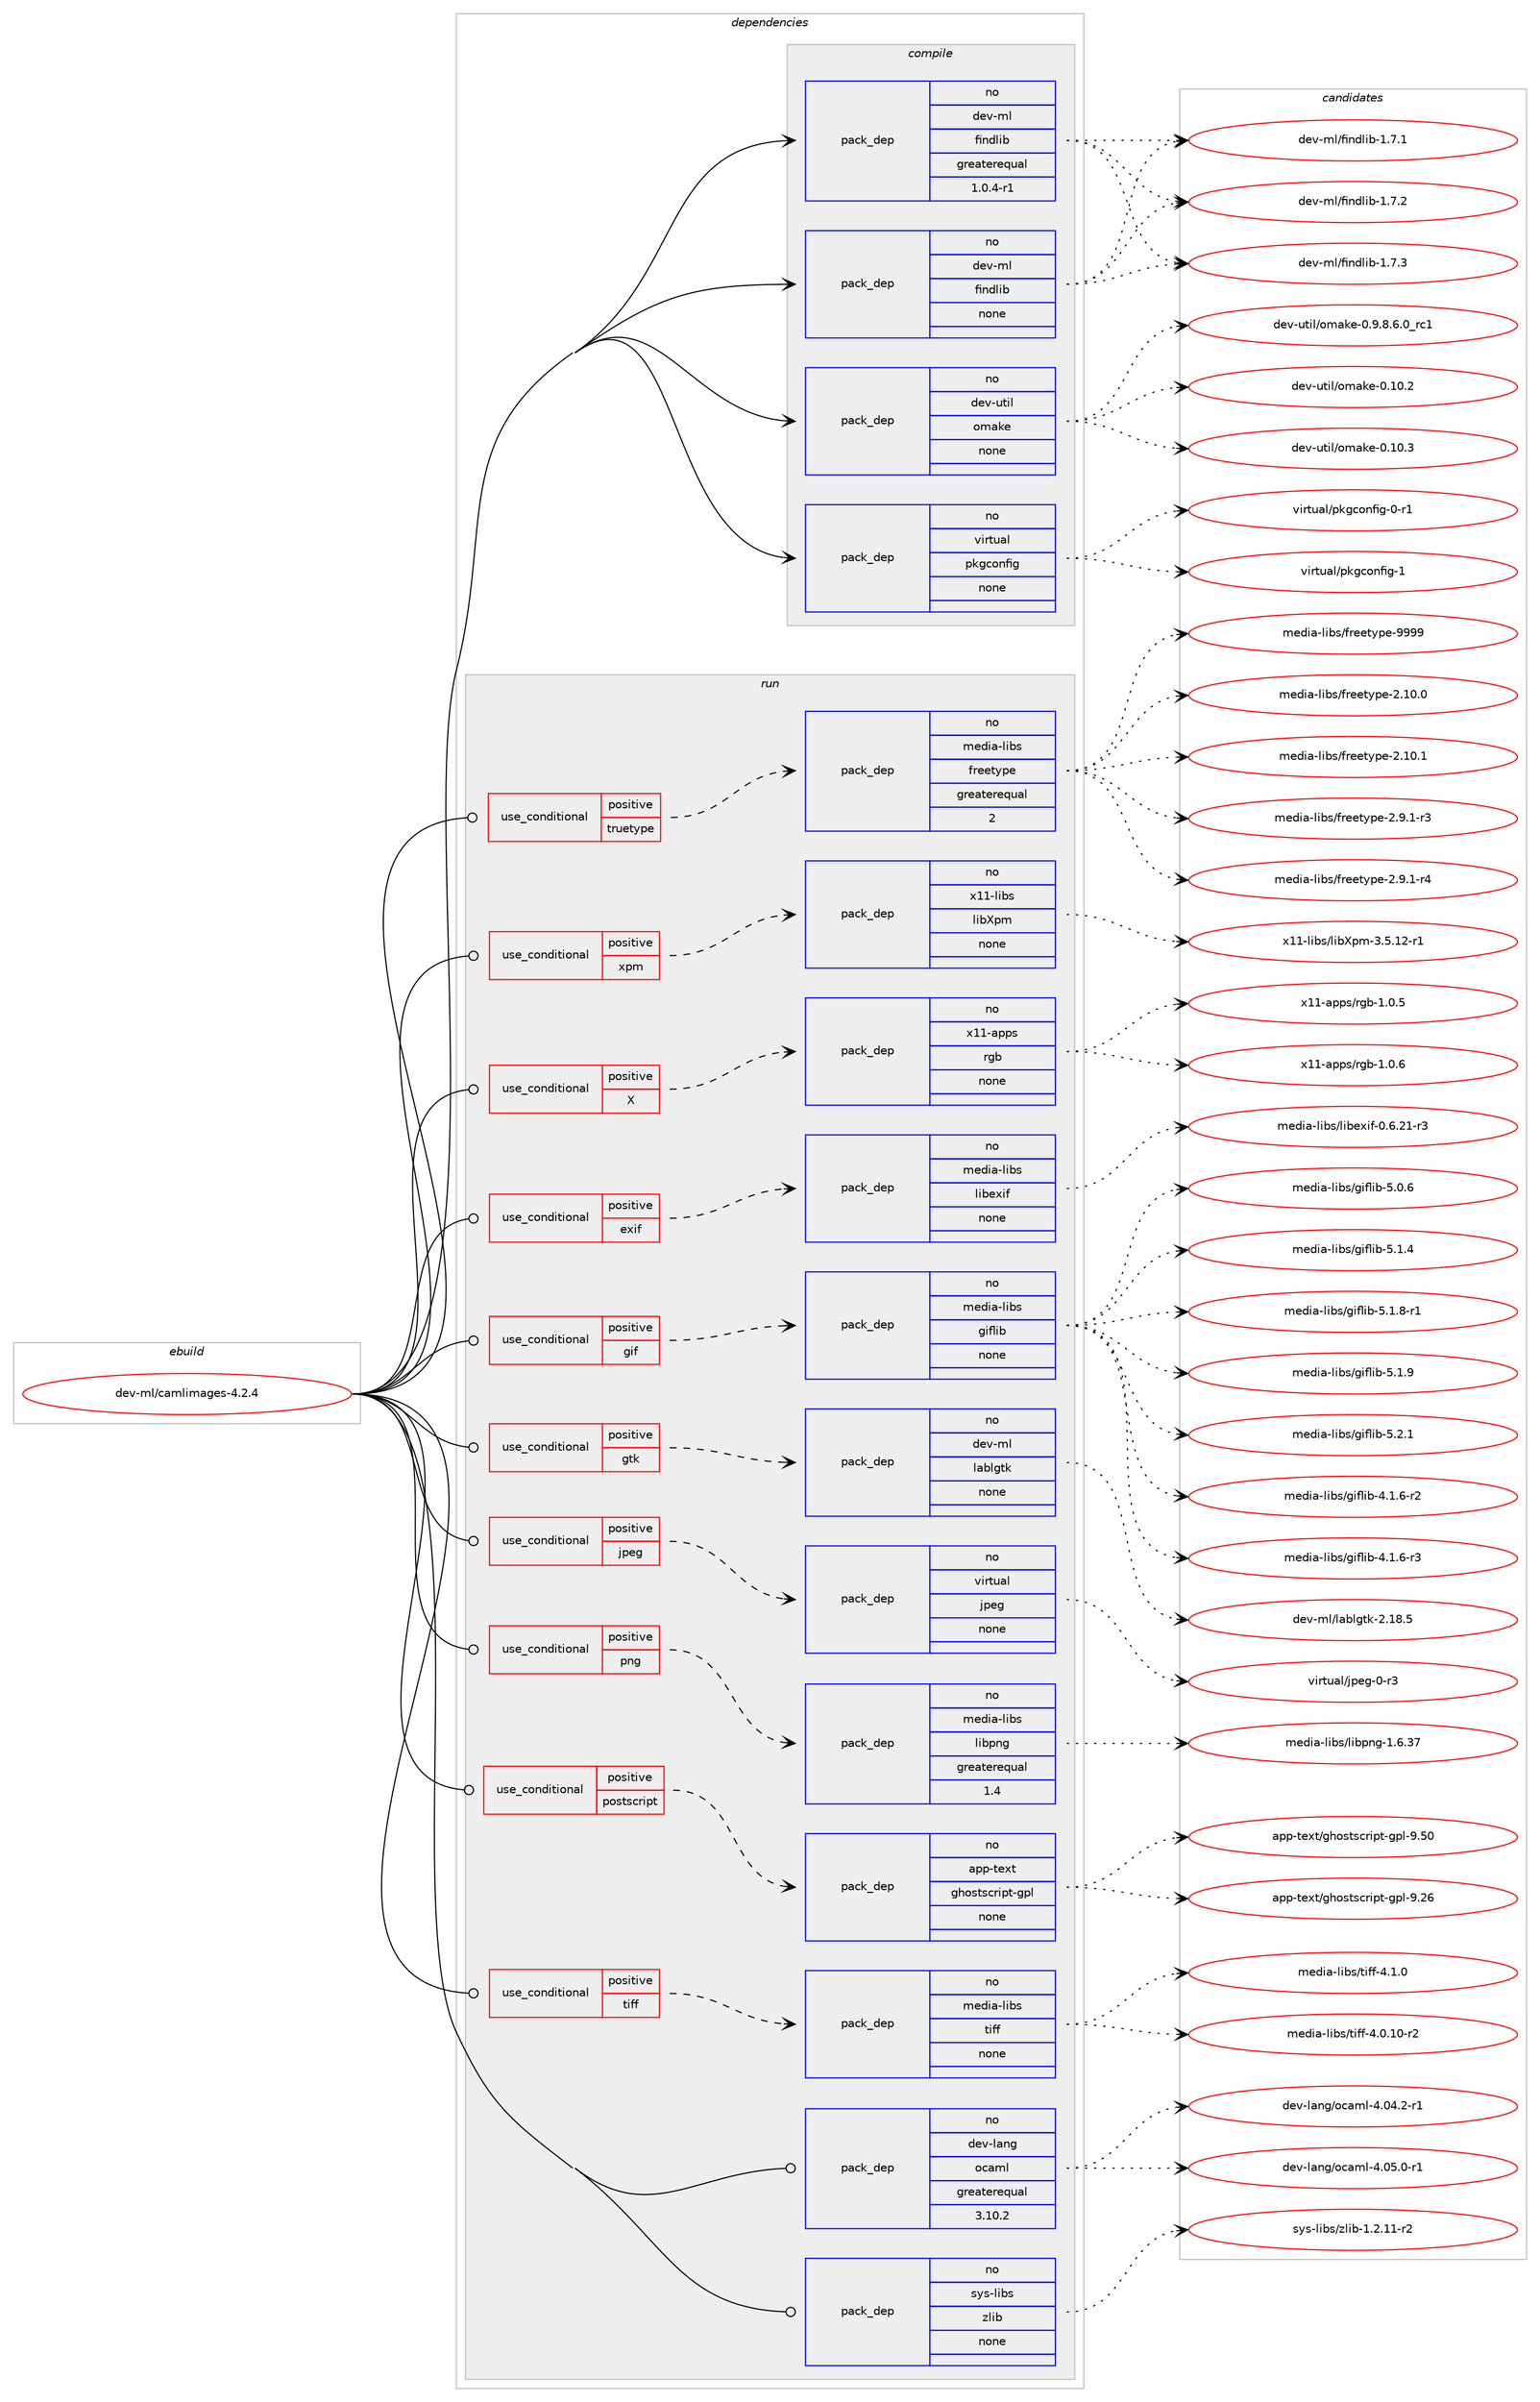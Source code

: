 digraph prolog {

# *************
# Graph options
# *************

newrank=true;
concentrate=true;
compound=true;
graph [rankdir=LR,fontname=Helvetica,fontsize=10,ranksep=1.5];#, ranksep=2.5, nodesep=0.2];
edge  [arrowhead=vee];
node  [fontname=Helvetica,fontsize=10];

# **********
# The ebuild
# **********

subgraph cluster_leftcol {
color=gray;
rank=same;
label=<<i>ebuild</i>>;
id [label="dev-ml/camlimages-4.2.4", color=red, width=4, href="../dev-ml/camlimages-4.2.4.svg"];
}

# ****************
# The dependencies
# ****************

subgraph cluster_midcol {
color=gray;
label=<<i>dependencies</i>>;
subgraph cluster_compile {
fillcolor="#eeeeee";
style=filled;
label=<<i>compile</i>>;
subgraph pack426290 {
dependency570950 [label=<<TABLE BORDER="0" CELLBORDER="1" CELLSPACING="0" CELLPADDING="4" WIDTH="220"><TR><TD ROWSPAN="6" CELLPADDING="30">pack_dep</TD></TR><TR><TD WIDTH="110">no</TD></TR><TR><TD>dev-ml</TD></TR><TR><TD>findlib</TD></TR><TR><TD>greaterequal</TD></TR><TR><TD>1.0.4-r1</TD></TR></TABLE>>, shape=none, color=blue];
}
id:e -> dependency570950:w [weight=20,style="solid",arrowhead="vee"];
subgraph pack426291 {
dependency570951 [label=<<TABLE BORDER="0" CELLBORDER="1" CELLSPACING="0" CELLPADDING="4" WIDTH="220"><TR><TD ROWSPAN="6" CELLPADDING="30">pack_dep</TD></TR><TR><TD WIDTH="110">no</TD></TR><TR><TD>dev-ml</TD></TR><TR><TD>findlib</TD></TR><TR><TD>none</TD></TR><TR><TD></TD></TR></TABLE>>, shape=none, color=blue];
}
id:e -> dependency570951:w [weight=20,style="solid",arrowhead="vee"];
subgraph pack426292 {
dependency570952 [label=<<TABLE BORDER="0" CELLBORDER="1" CELLSPACING="0" CELLPADDING="4" WIDTH="220"><TR><TD ROWSPAN="6" CELLPADDING="30">pack_dep</TD></TR><TR><TD WIDTH="110">no</TD></TR><TR><TD>dev-util</TD></TR><TR><TD>omake</TD></TR><TR><TD>none</TD></TR><TR><TD></TD></TR></TABLE>>, shape=none, color=blue];
}
id:e -> dependency570952:w [weight=20,style="solid",arrowhead="vee"];
subgraph pack426293 {
dependency570953 [label=<<TABLE BORDER="0" CELLBORDER="1" CELLSPACING="0" CELLPADDING="4" WIDTH="220"><TR><TD ROWSPAN="6" CELLPADDING="30">pack_dep</TD></TR><TR><TD WIDTH="110">no</TD></TR><TR><TD>virtual</TD></TR><TR><TD>pkgconfig</TD></TR><TR><TD>none</TD></TR><TR><TD></TD></TR></TABLE>>, shape=none, color=blue];
}
id:e -> dependency570953:w [weight=20,style="solid",arrowhead="vee"];
}
subgraph cluster_compileandrun {
fillcolor="#eeeeee";
style=filled;
label=<<i>compile and run</i>>;
}
subgraph cluster_run {
fillcolor="#eeeeee";
style=filled;
label=<<i>run</i>>;
subgraph cond133045 {
dependency570954 [label=<<TABLE BORDER="0" CELLBORDER="1" CELLSPACING="0" CELLPADDING="4"><TR><TD ROWSPAN="3" CELLPADDING="10">use_conditional</TD></TR><TR><TD>positive</TD></TR><TR><TD>X</TD></TR></TABLE>>, shape=none, color=red];
subgraph pack426294 {
dependency570955 [label=<<TABLE BORDER="0" CELLBORDER="1" CELLSPACING="0" CELLPADDING="4" WIDTH="220"><TR><TD ROWSPAN="6" CELLPADDING="30">pack_dep</TD></TR><TR><TD WIDTH="110">no</TD></TR><TR><TD>x11-apps</TD></TR><TR><TD>rgb</TD></TR><TR><TD>none</TD></TR><TR><TD></TD></TR></TABLE>>, shape=none, color=blue];
}
dependency570954:e -> dependency570955:w [weight=20,style="dashed",arrowhead="vee"];
}
id:e -> dependency570954:w [weight=20,style="solid",arrowhead="odot"];
subgraph cond133046 {
dependency570956 [label=<<TABLE BORDER="0" CELLBORDER="1" CELLSPACING="0" CELLPADDING="4"><TR><TD ROWSPAN="3" CELLPADDING="10">use_conditional</TD></TR><TR><TD>positive</TD></TR><TR><TD>exif</TD></TR></TABLE>>, shape=none, color=red];
subgraph pack426295 {
dependency570957 [label=<<TABLE BORDER="0" CELLBORDER="1" CELLSPACING="0" CELLPADDING="4" WIDTH="220"><TR><TD ROWSPAN="6" CELLPADDING="30">pack_dep</TD></TR><TR><TD WIDTH="110">no</TD></TR><TR><TD>media-libs</TD></TR><TR><TD>libexif</TD></TR><TR><TD>none</TD></TR><TR><TD></TD></TR></TABLE>>, shape=none, color=blue];
}
dependency570956:e -> dependency570957:w [weight=20,style="dashed",arrowhead="vee"];
}
id:e -> dependency570956:w [weight=20,style="solid",arrowhead="odot"];
subgraph cond133047 {
dependency570958 [label=<<TABLE BORDER="0" CELLBORDER="1" CELLSPACING="0" CELLPADDING="4"><TR><TD ROWSPAN="3" CELLPADDING="10">use_conditional</TD></TR><TR><TD>positive</TD></TR><TR><TD>gif</TD></TR></TABLE>>, shape=none, color=red];
subgraph pack426296 {
dependency570959 [label=<<TABLE BORDER="0" CELLBORDER="1" CELLSPACING="0" CELLPADDING="4" WIDTH="220"><TR><TD ROWSPAN="6" CELLPADDING="30">pack_dep</TD></TR><TR><TD WIDTH="110">no</TD></TR><TR><TD>media-libs</TD></TR><TR><TD>giflib</TD></TR><TR><TD>none</TD></TR><TR><TD></TD></TR></TABLE>>, shape=none, color=blue];
}
dependency570958:e -> dependency570959:w [weight=20,style="dashed",arrowhead="vee"];
}
id:e -> dependency570958:w [weight=20,style="solid",arrowhead="odot"];
subgraph cond133048 {
dependency570960 [label=<<TABLE BORDER="0" CELLBORDER="1" CELLSPACING="0" CELLPADDING="4"><TR><TD ROWSPAN="3" CELLPADDING="10">use_conditional</TD></TR><TR><TD>positive</TD></TR><TR><TD>gtk</TD></TR></TABLE>>, shape=none, color=red];
subgraph pack426297 {
dependency570961 [label=<<TABLE BORDER="0" CELLBORDER="1" CELLSPACING="0" CELLPADDING="4" WIDTH="220"><TR><TD ROWSPAN="6" CELLPADDING="30">pack_dep</TD></TR><TR><TD WIDTH="110">no</TD></TR><TR><TD>dev-ml</TD></TR><TR><TD>lablgtk</TD></TR><TR><TD>none</TD></TR><TR><TD></TD></TR></TABLE>>, shape=none, color=blue];
}
dependency570960:e -> dependency570961:w [weight=20,style="dashed",arrowhead="vee"];
}
id:e -> dependency570960:w [weight=20,style="solid",arrowhead="odot"];
subgraph cond133049 {
dependency570962 [label=<<TABLE BORDER="0" CELLBORDER="1" CELLSPACING="0" CELLPADDING="4"><TR><TD ROWSPAN="3" CELLPADDING="10">use_conditional</TD></TR><TR><TD>positive</TD></TR><TR><TD>jpeg</TD></TR></TABLE>>, shape=none, color=red];
subgraph pack426298 {
dependency570963 [label=<<TABLE BORDER="0" CELLBORDER="1" CELLSPACING="0" CELLPADDING="4" WIDTH="220"><TR><TD ROWSPAN="6" CELLPADDING="30">pack_dep</TD></TR><TR><TD WIDTH="110">no</TD></TR><TR><TD>virtual</TD></TR><TR><TD>jpeg</TD></TR><TR><TD>none</TD></TR><TR><TD></TD></TR></TABLE>>, shape=none, color=blue];
}
dependency570962:e -> dependency570963:w [weight=20,style="dashed",arrowhead="vee"];
}
id:e -> dependency570962:w [weight=20,style="solid",arrowhead="odot"];
subgraph cond133050 {
dependency570964 [label=<<TABLE BORDER="0" CELLBORDER="1" CELLSPACING="0" CELLPADDING="4"><TR><TD ROWSPAN="3" CELLPADDING="10">use_conditional</TD></TR><TR><TD>positive</TD></TR><TR><TD>png</TD></TR></TABLE>>, shape=none, color=red];
subgraph pack426299 {
dependency570965 [label=<<TABLE BORDER="0" CELLBORDER="1" CELLSPACING="0" CELLPADDING="4" WIDTH="220"><TR><TD ROWSPAN="6" CELLPADDING="30">pack_dep</TD></TR><TR><TD WIDTH="110">no</TD></TR><TR><TD>media-libs</TD></TR><TR><TD>libpng</TD></TR><TR><TD>greaterequal</TD></TR><TR><TD>1.4</TD></TR></TABLE>>, shape=none, color=blue];
}
dependency570964:e -> dependency570965:w [weight=20,style="dashed",arrowhead="vee"];
}
id:e -> dependency570964:w [weight=20,style="solid",arrowhead="odot"];
subgraph cond133051 {
dependency570966 [label=<<TABLE BORDER="0" CELLBORDER="1" CELLSPACING="0" CELLPADDING="4"><TR><TD ROWSPAN="3" CELLPADDING="10">use_conditional</TD></TR><TR><TD>positive</TD></TR><TR><TD>postscript</TD></TR></TABLE>>, shape=none, color=red];
subgraph pack426300 {
dependency570967 [label=<<TABLE BORDER="0" CELLBORDER="1" CELLSPACING="0" CELLPADDING="4" WIDTH="220"><TR><TD ROWSPAN="6" CELLPADDING="30">pack_dep</TD></TR><TR><TD WIDTH="110">no</TD></TR><TR><TD>app-text</TD></TR><TR><TD>ghostscript-gpl</TD></TR><TR><TD>none</TD></TR><TR><TD></TD></TR></TABLE>>, shape=none, color=blue];
}
dependency570966:e -> dependency570967:w [weight=20,style="dashed",arrowhead="vee"];
}
id:e -> dependency570966:w [weight=20,style="solid",arrowhead="odot"];
subgraph cond133052 {
dependency570968 [label=<<TABLE BORDER="0" CELLBORDER="1" CELLSPACING="0" CELLPADDING="4"><TR><TD ROWSPAN="3" CELLPADDING="10">use_conditional</TD></TR><TR><TD>positive</TD></TR><TR><TD>tiff</TD></TR></TABLE>>, shape=none, color=red];
subgraph pack426301 {
dependency570969 [label=<<TABLE BORDER="0" CELLBORDER="1" CELLSPACING="0" CELLPADDING="4" WIDTH="220"><TR><TD ROWSPAN="6" CELLPADDING="30">pack_dep</TD></TR><TR><TD WIDTH="110">no</TD></TR><TR><TD>media-libs</TD></TR><TR><TD>tiff</TD></TR><TR><TD>none</TD></TR><TR><TD></TD></TR></TABLE>>, shape=none, color=blue];
}
dependency570968:e -> dependency570969:w [weight=20,style="dashed",arrowhead="vee"];
}
id:e -> dependency570968:w [weight=20,style="solid",arrowhead="odot"];
subgraph cond133053 {
dependency570970 [label=<<TABLE BORDER="0" CELLBORDER="1" CELLSPACING="0" CELLPADDING="4"><TR><TD ROWSPAN="3" CELLPADDING="10">use_conditional</TD></TR><TR><TD>positive</TD></TR><TR><TD>truetype</TD></TR></TABLE>>, shape=none, color=red];
subgraph pack426302 {
dependency570971 [label=<<TABLE BORDER="0" CELLBORDER="1" CELLSPACING="0" CELLPADDING="4" WIDTH="220"><TR><TD ROWSPAN="6" CELLPADDING="30">pack_dep</TD></TR><TR><TD WIDTH="110">no</TD></TR><TR><TD>media-libs</TD></TR><TR><TD>freetype</TD></TR><TR><TD>greaterequal</TD></TR><TR><TD>2</TD></TR></TABLE>>, shape=none, color=blue];
}
dependency570970:e -> dependency570971:w [weight=20,style="dashed",arrowhead="vee"];
}
id:e -> dependency570970:w [weight=20,style="solid",arrowhead="odot"];
subgraph cond133054 {
dependency570972 [label=<<TABLE BORDER="0" CELLBORDER="1" CELLSPACING="0" CELLPADDING="4"><TR><TD ROWSPAN="3" CELLPADDING="10">use_conditional</TD></TR><TR><TD>positive</TD></TR><TR><TD>xpm</TD></TR></TABLE>>, shape=none, color=red];
subgraph pack426303 {
dependency570973 [label=<<TABLE BORDER="0" CELLBORDER="1" CELLSPACING="0" CELLPADDING="4" WIDTH="220"><TR><TD ROWSPAN="6" CELLPADDING="30">pack_dep</TD></TR><TR><TD WIDTH="110">no</TD></TR><TR><TD>x11-libs</TD></TR><TR><TD>libXpm</TD></TR><TR><TD>none</TD></TR><TR><TD></TD></TR></TABLE>>, shape=none, color=blue];
}
dependency570972:e -> dependency570973:w [weight=20,style="dashed",arrowhead="vee"];
}
id:e -> dependency570972:w [weight=20,style="solid",arrowhead="odot"];
subgraph pack426304 {
dependency570974 [label=<<TABLE BORDER="0" CELLBORDER="1" CELLSPACING="0" CELLPADDING="4" WIDTH="220"><TR><TD ROWSPAN="6" CELLPADDING="30">pack_dep</TD></TR><TR><TD WIDTH="110">no</TD></TR><TR><TD>dev-lang</TD></TR><TR><TD>ocaml</TD></TR><TR><TD>greaterequal</TD></TR><TR><TD>3.10.2</TD></TR></TABLE>>, shape=none, color=blue];
}
id:e -> dependency570974:w [weight=20,style="solid",arrowhead="odot"];
subgraph pack426305 {
dependency570975 [label=<<TABLE BORDER="0" CELLBORDER="1" CELLSPACING="0" CELLPADDING="4" WIDTH="220"><TR><TD ROWSPAN="6" CELLPADDING="30">pack_dep</TD></TR><TR><TD WIDTH="110">no</TD></TR><TR><TD>sys-libs</TD></TR><TR><TD>zlib</TD></TR><TR><TD>none</TD></TR><TR><TD></TD></TR></TABLE>>, shape=none, color=blue];
}
id:e -> dependency570975:w [weight=20,style="solid",arrowhead="odot"];
}
}

# **************
# The candidates
# **************

subgraph cluster_choices {
rank=same;
color=gray;
label=<<i>candidates</i>>;

subgraph choice426290 {
color=black;
nodesep=1;
choice100101118451091084710210511010010810598454946554649 [label="dev-ml/findlib-1.7.1", color=red, width=4,href="../dev-ml/findlib-1.7.1.svg"];
choice100101118451091084710210511010010810598454946554650 [label="dev-ml/findlib-1.7.2", color=red, width=4,href="../dev-ml/findlib-1.7.2.svg"];
choice100101118451091084710210511010010810598454946554651 [label="dev-ml/findlib-1.7.3", color=red, width=4,href="../dev-ml/findlib-1.7.3.svg"];
dependency570950:e -> choice100101118451091084710210511010010810598454946554649:w [style=dotted,weight="100"];
dependency570950:e -> choice100101118451091084710210511010010810598454946554650:w [style=dotted,weight="100"];
dependency570950:e -> choice100101118451091084710210511010010810598454946554651:w [style=dotted,weight="100"];
}
subgraph choice426291 {
color=black;
nodesep=1;
choice100101118451091084710210511010010810598454946554649 [label="dev-ml/findlib-1.7.1", color=red, width=4,href="../dev-ml/findlib-1.7.1.svg"];
choice100101118451091084710210511010010810598454946554650 [label="dev-ml/findlib-1.7.2", color=red, width=4,href="../dev-ml/findlib-1.7.2.svg"];
choice100101118451091084710210511010010810598454946554651 [label="dev-ml/findlib-1.7.3", color=red, width=4,href="../dev-ml/findlib-1.7.3.svg"];
dependency570951:e -> choice100101118451091084710210511010010810598454946554649:w [style=dotted,weight="100"];
dependency570951:e -> choice100101118451091084710210511010010810598454946554650:w [style=dotted,weight="100"];
dependency570951:e -> choice100101118451091084710210511010010810598454946554651:w [style=dotted,weight="100"];
}
subgraph choice426292 {
color=black;
nodesep=1;
choice10010111845117116105108471111099710710145484649484650 [label="dev-util/omake-0.10.2", color=red, width=4,href="../dev-util/omake-0.10.2.svg"];
choice10010111845117116105108471111099710710145484649484651 [label="dev-util/omake-0.10.3", color=red, width=4,href="../dev-util/omake-0.10.3.svg"];
choice10010111845117116105108471111099710710145484657465646544648951149949 [label="dev-util/omake-0.9.8.6.0_rc1", color=red, width=4,href="../dev-util/omake-0.9.8.6.0_rc1.svg"];
dependency570952:e -> choice10010111845117116105108471111099710710145484649484650:w [style=dotted,weight="100"];
dependency570952:e -> choice10010111845117116105108471111099710710145484649484651:w [style=dotted,weight="100"];
dependency570952:e -> choice10010111845117116105108471111099710710145484657465646544648951149949:w [style=dotted,weight="100"];
}
subgraph choice426293 {
color=black;
nodesep=1;
choice11810511411611797108471121071039911111010210510345484511449 [label="virtual/pkgconfig-0-r1", color=red, width=4,href="../virtual/pkgconfig-0-r1.svg"];
choice1181051141161179710847112107103991111101021051034549 [label="virtual/pkgconfig-1", color=red, width=4,href="../virtual/pkgconfig-1.svg"];
dependency570953:e -> choice11810511411611797108471121071039911111010210510345484511449:w [style=dotted,weight="100"];
dependency570953:e -> choice1181051141161179710847112107103991111101021051034549:w [style=dotted,weight="100"];
}
subgraph choice426294 {
color=black;
nodesep=1;
choice120494945971121121154711410398454946484653 [label="x11-apps/rgb-1.0.5", color=red, width=4,href="../x11-apps/rgb-1.0.5.svg"];
choice120494945971121121154711410398454946484654 [label="x11-apps/rgb-1.0.6", color=red, width=4,href="../x11-apps/rgb-1.0.6.svg"];
dependency570955:e -> choice120494945971121121154711410398454946484653:w [style=dotted,weight="100"];
dependency570955:e -> choice120494945971121121154711410398454946484654:w [style=dotted,weight="100"];
}
subgraph choice426295 {
color=black;
nodesep=1;
choice1091011001059745108105981154710810598101120105102454846544650494511451 [label="media-libs/libexif-0.6.21-r3", color=red, width=4,href="../media-libs/libexif-0.6.21-r3.svg"];
dependency570957:e -> choice1091011001059745108105981154710810598101120105102454846544650494511451:w [style=dotted,weight="100"];
}
subgraph choice426296 {
color=black;
nodesep=1;
choice10910110010597451081059811547103105102108105984552464946544511450 [label="media-libs/giflib-4.1.6-r2", color=red, width=4,href="../media-libs/giflib-4.1.6-r2.svg"];
choice10910110010597451081059811547103105102108105984552464946544511451 [label="media-libs/giflib-4.1.6-r3", color=red, width=4,href="../media-libs/giflib-4.1.6-r3.svg"];
choice1091011001059745108105981154710310510210810598455346484654 [label="media-libs/giflib-5.0.6", color=red, width=4,href="../media-libs/giflib-5.0.6.svg"];
choice1091011001059745108105981154710310510210810598455346494652 [label="media-libs/giflib-5.1.4", color=red, width=4,href="../media-libs/giflib-5.1.4.svg"];
choice10910110010597451081059811547103105102108105984553464946564511449 [label="media-libs/giflib-5.1.8-r1", color=red, width=4,href="../media-libs/giflib-5.1.8-r1.svg"];
choice1091011001059745108105981154710310510210810598455346494657 [label="media-libs/giflib-5.1.9", color=red, width=4,href="../media-libs/giflib-5.1.9.svg"];
choice1091011001059745108105981154710310510210810598455346504649 [label="media-libs/giflib-5.2.1", color=red, width=4,href="../media-libs/giflib-5.2.1.svg"];
dependency570959:e -> choice10910110010597451081059811547103105102108105984552464946544511450:w [style=dotted,weight="100"];
dependency570959:e -> choice10910110010597451081059811547103105102108105984552464946544511451:w [style=dotted,weight="100"];
dependency570959:e -> choice1091011001059745108105981154710310510210810598455346484654:w [style=dotted,weight="100"];
dependency570959:e -> choice1091011001059745108105981154710310510210810598455346494652:w [style=dotted,weight="100"];
dependency570959:e -> choice10910110010597451081059811547103105102108105984553464946564511449:w [style=dotted,weight="100"];
dependency570959:e -> choice1091011001059745108105981154710310510210810598455346494657:w [style=dotted,weight="100"];
dependency570959:e -> choice1091011001059745108105981154710310510210810598455346504649:w [style=dotted,weight="100"];
}
subgraph choice426297 {
color=black;
nodesep=1;
choice1001011184510910847108979810810311610745504649564653 [label="dev-ml/lablgtk-2.18.5", color=red, width=4,href="../dev-ml/lablgtk-2.18.5.svg"];
dependency570961:e -> choice1001011184510910847108979810810311610745504649564653:w [style=dotted,weight="100"];
}
subgraph choice426298 {
color=black;
nodesep=1;
choice118105114116117971084710611210110345484511451 [label="virtual/jpeg-0-r3", color=red, width=4,href="../virtual/jpeg-0-r3.svg"];
dependency570963:e -> choice118105114116117971084710611210110345484511451:w [style=dotted,weight="100"];
}
subgraph choice426299 {
color=black;
nodesep=1;
choice109101100105974510810598115471081059811211010345494654465155 [label="media-libs/libpng-1.6.37", color=red, width=4,href="../media-libs/libpng-1.6.37.svg"];
dependency570965:e -> choice109101100105974510810598115471081059811211010345494654465155:w [style=dotted,weight="100"];
}
subgraph choice426300 {
color=black;
nodesep=1;
choice97112112451161011201164710310411111511611599114105112116451031121084557465054 [label="app-text/ghostscript-gpl-9.26", color=red, width=4,href="../app-text/ghostscript-gpl-9.26.svg"];
choice97112112451161011201164710310411111511611599114105112116451031121084557465348 [label="app-text/ghostscript-gpl-9.50", color=red, width=4,href="../app-text/ghostscript-gpl-9.50.svg"];
dependency570967:e -> choice97112112451161011201164710310411111511611599114105112116451031121084557465054:w [style=dotted,weight="100"];
dependency570967:e -> choice97112112451161011201164710310411111511611599114105112116451031121084557465348:w [style=dotted,weight="100"];
}
subgraph choice426301 {
color=black;
nodesep=1;
choice10910110010597451081059811547116105102102455246484649484511450 [label="media-libs/tiff-4.0.10-r2", color=red, width=4,href="../media-libs/tiff-4.0.10-r2.svg"];
choice10910110010597451081059811547116105102102455246494648 [label="media-libs/tiff-4.1.0", color=red, width=4,href="../media-libs/tiff-4.1.0.svg"];
dependency570969:e -> choice10910110010597451081059811547116105102102455246484649484511450:w [style=dotted,weight="100"];
dependency570969:e -> choice10910110010597451081059811547116105102102455246494648:w [style=dotted,weight="100"];
}
subgraph choice426302 {
color=black;
nodesep=1;
choice1091011001059745108105981154710211410110111612111210145504649484648 [label="media-libs/freetype-2.10.0", color=red, width=4,href="../media-libs/freetype-2.10.0.svg"];
choice1091011001059745108105981154710211410110111612111210145504649484649 [label="media-libs/freetype-2.10.1", color=red, width=4,href="../media-libs/freetype-2.10.1.svg"];
choice109101100105974510810598115471021141011011161211121014550465746494511451 [label="media-libs/freetype-2.9.1-r3", color=red, width=4,href="../media-libs/freetype-2.9.1-r3.svg"];
choice109101100105974510810598115471021141011011161211121014550465746494511452 [label="media-libs/freetype-2.9.1-r4", color=red, width=4,href="../media-libs/freetype-2.9.1-r4.svg"];
choice109101100105974510810598115471021141011011161211121014557575757 [label="media-libs/freetype-9999", color=red, width=4,href="../media-libs/freetype-9999.svg"];
dependency570971:e -> choice1091011001059745108105981154710211410110111612111210145504649484648:w [style=dotted,weight="100"];
dependency570971:e -> choice1091011001059745108105981154710211410110111612111210145504649484649:w [style=dotted,weight="100"];
dependency570971:e -> choice109101100105974510810598115471021141011011161211121014550465746494511451:w [style=dotted,weight="100"];
dependency570971:e -> choice109101100105974510810598115471021141011011161211121014550465746494511452:w [style=dotted,weight="100"];
dependency570971:e -> choice109101100105974510810598115471021141011011161211121014557575757:w [style=dotted,weight="100"];
}
subgraph choice426303 {
color=black;
nodesep=1;
choice12049494510810598115471081059888112109455146534649504511449 [label="x11-libs/libXpm-3.5.12-r1", color=red, width=4,href="../x11-libs/libXpm-3.5.12-r1.svg"];
dependency570973:e -> choice12049494510810598115471081059888112109455146534649504511449:w [style=dotted,weight="100"];
}
subgraph choice426304 {
color=black;
nodesep=1;
choice1001011184510897110103471119997109108455246485246504511449 [label="dev-lang/ocaml-4.04.2-r1", color=red, width=4,href="../dev-lang/ocaml-4.04.2-r1.svg"];
choice1001011184510897110103471119997109108455246485346484511449 [label="dev-lang/ocaml-4.05.0-r1", color=red, width=4,href="../dev-lang/ocaml-4.05.0-r1.svg"];
dependency570974:e -> choice1001011184510897110103471119997109108455246485246504511449:w [style=dotted,weight="100"];
dependency570974:e -> choice1001011184510897110103471119997109108455246485346484511449:w [style=dotted,weight="100"];
}
subgraph choice426305 {
color=black;
nodesep=1;
choice11512111545108105981154712210810598454946504649494511450 [label="sys-libs/zlib-1.2.11-r2", color=red, width=4,href="../sys-libs/zlib-1.2.11-r2.svg"];
dependency570975:e -> choice11512111545108105981154712210810598454946504649494511450:w [style=dotted,weight="100"];
}
}

}
